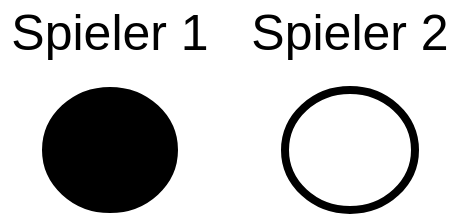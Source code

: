 <mxfile version="12.9.3" type="device"><diagram id="MWnf4VUBHbKDG9NcrKbW" name="Page-1"><mxGraphModel dx="673" dy="900" grid="0" gridSize="10" guides="1" tooltips="1" connect="1" arrows="1" fold="1" page="1" pageScale="1" pageWidth="827" pageHeight="1169" math="0" shadow="0"><root><mxCell id="0"/><mxCell id="1" parent="0"/><mxCell id="YBZ3BlV0KoUAWBplfowI-8" value="" style="ellipse;whiteSpace=wrap;html=1;strokeColor=#000000;fillColor=#FFFFFF;strokeWidth=4;" parent="1" vertex="1"><mxGeometry x="162.5" y="60" width="65" height="60" as="geometry"/></mxCell><mxCell id="YBZ3BlV0KoUAWBplfowI-18" value="" style="ellipse;whiteSpace=wrap;html=1;strokeColor=#000000;fillColor=#000000;strokeWidth=3;" parent="1" vertex="1"><mxGeometry x="42.5" y="60" width="65" height="60" as="geometry"/></mxCell><mxCell id="I1iXxkWWEczufn4xRDBf-1" value="&lt;font style=&quot;font-size: 25px&quot;&gt;Spieler 1&lt;/font&gt;" style="text;html=1;strokeColor=none;fillColor=none;align=center;verticalAlign=middle;whiteSpace=wrap;rounded=0;" parent="1" vertex="1"><mxGeometry x="20" y="20" width="110" height="20" as="geometry"/></mxCell><mxCell id="I1iXxkWWEczufn4xRDBf-2" value="&lt;font style=&quot;font-size: 25px&quot;&gt;Spieler 2&lt;/font&gt;" style="text;html=1;strokeColor=none;fillColor=none;align=center;verticalAlign=middle;whiteSpace=wrap;rounded=0;" parent="1" vertex="1"><mxGeometry x="140" y="20" width="110" height="20" as="geometry"/></mxCell></root></mxGraphModel></diagram></mxfile>